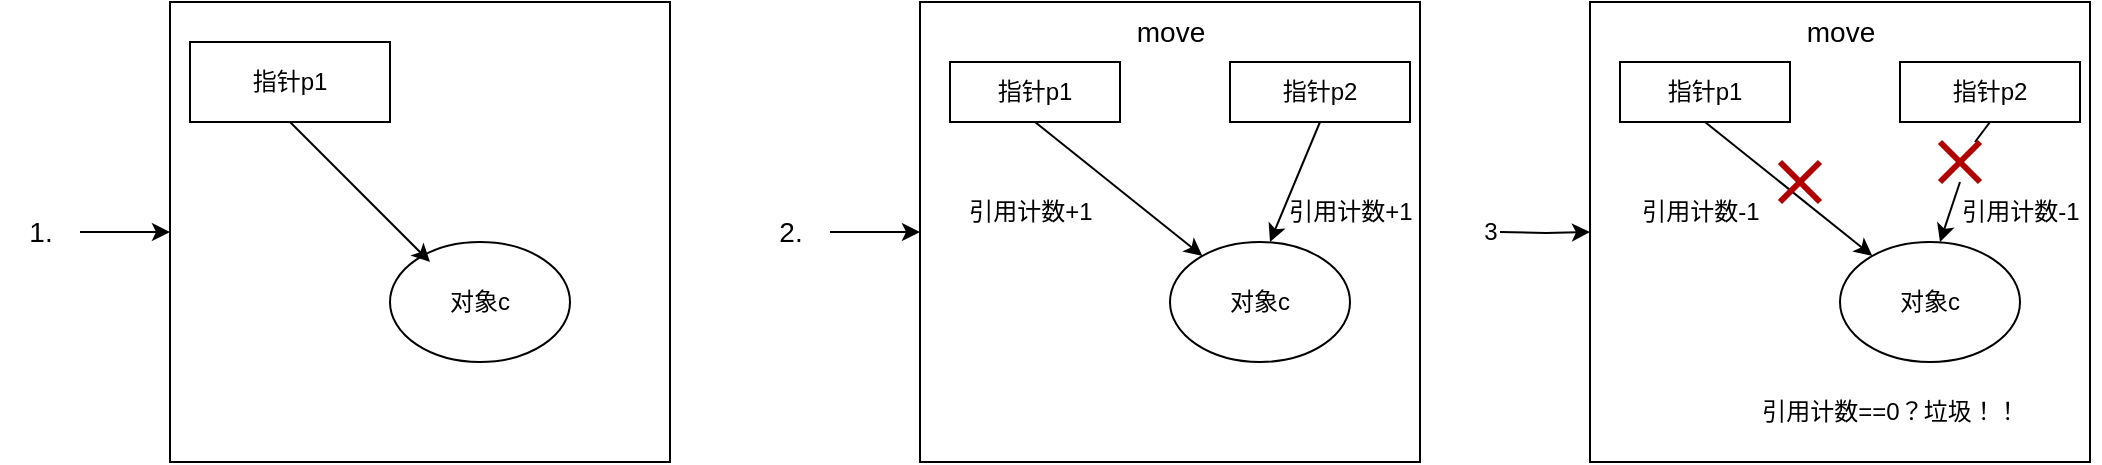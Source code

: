 <mxfile version="20.6.2" type="device"><diagram id="tfnV-z-_17FpVbKoA-kn" name="第 1 页"><mxGraphModel dx="852" dy="515" grid="1" gridSize="10" guides="1" tooltips="1" connect="1" arrows="1" fold="1" page="1" pageScale="1" pageWidth="1390" pageHeight="980" math="0" shadow="0"><root><mxCell id="0"/><mxCell id="1" parent="0"/><mxCell id="gUNltSLNPwHMywg5S9TZ-1" value="" style="rounded=0;whiteSpace=wrap;html=1;" vertex="1" parent="1"><mxGeometry x="175" y="80" width="250" height="230" as="geometry"/></mxCell><mxCell id="gUNltSLNPwHMywg5S9TZ-2" value="对象c" style="ellipse;whiteSpace=wrap;html=1;" vertex="1" parent="1"><mxGeometry x="285" y="200" width="90" height="60" as="geometry"/></mxCell><mxCell id="gUNltSLNPwHMywg5S9TZ-3" value="指针p1" style="rounded=0;whiteSpace=wrap;html=1;" vertex="1" parent="1"><mxGeometry x="185" y="100" width="100" height="40" as="geometry"/></mxCell><mxCell id="gUNltSLNPwHMywg5S9TZ-4" value="" style="endArrow=classic;html=1;rounded=0;exitX=0.5;exitY=1;exitDx=0;exitDy=0;" edge="1" parent="1" source="gUNltSLNPwHMywg5S9TZ-3"><mxGeometry width="50" height="50" relative="1" as="geometry"><mxPoint x="295" y="300" as="sourcePoint"/><mxPoint x="305" y="210" as="targetPoint"/></mxGeometry></mxCell><mxCell id="gUNltSLNPwHMywg5S9TZ-5" value="" style="edgeStyle=orthogonalEdgeStyle;rounded=0;orthogonalLoop=1;jettySize=auto;html=1;fontSize=14;" edge="1" parent="1" source="gUNltSLNPwHMywg5S9TZ-6" target="gUNltSLNPwHMywg5S9TZ-1"><mxGeometry relative="1" as="geometry"/></mxCell><mxCell id="gUNltSLNPwHMywg5S9TZ-6" value="1." style="text;html=1;align=center;verticalAlign=middle;resizable=0;points=[];autosize=1;strokeColor=none;fillColor=none;fontSize=14;" vertex="1" parent="1"><mxGeometry x="90" y="180" width="40" height="30" as="geometry"/></mxCell><mxCell id="gUNltSLNPwHMywg5S9TZ-7" value="" style="rounded=0;whiteSpace=wrap;html=1;" vertex="1" parent="1"><mxGeometry x="550" y="80" width="250" height="230" as="geometry"/></mxCell><mxCell id="gUNltSLNPwHMywg5S9TZ-8" value="对象c" style="ellipse;whiteSpace=wrap;html=1;" vertex="1" parent="1"><mxGeometry x="675" y="200" width="90" height="60" as="geometry"/></mxCell><mxCell id="gUNltSLNPwHMywg5S9TZ-11" value="指针p1" style="rounded=0;whiteSpace=wrap;html=1;" vertex="1" parent="1"><mxGeometry x="565" y="110" width="85" height="30" as="geometry"/></mxCell><mxCell id="gUNltSLNPwHMywg5S9TZ-12" value="" style="endArrow=classic;html=1;rounded=0;exitX=0.5;exitY=1;exitDx=0;exitDy=0;" edge="1" parent="1" source="gUNltSLNPwHMywg5S9TZ-11" target="gUNltSLNPwHMywg5S9TZ-8"><mxGeometry width="50" height="50" relative="1" as="geometry"><mxPoint x="670" y="300" as="sourcePoint"/><mxPoint x="680" y="210" as="targetPoint"/></mxGeometry></mxCell><mxCell id="gUNltSLNPwHMywg5S9TZ-13" value="" style="edgeStyle=orthogonalEdgeStyle;rounded=0;orthogonalLoop=1;jettySize=auto;html=1;fontSize=14;" edge="1" parent="1" source="gUNltSLNPwHMywg5S9TZ-14" target="gUNltSLNPwHMywg5S9TZ-7"><mxGeometry relative="1" as="geometry"/></mxCell><mxCell id="gUNltSLNPwHMywg5S9TZ-14" value="2." style="text;html=1;align=center;verticalAlign=middle;resizable=0;points=[];autosize=1;strokeColor=none;fillColor=none;fontSize=14;" vertex="1" parent="1"><mxGeometry x="465" y="180" width="40" height="30" as="geometry"/></mxCell><mxCell id="gUNltSLNPwHMywg5S9TZ-15" value="指针p2" style="rounded=0;whiteSpace=wrap;html=1;" vertex="1" parent="1"><mxGeometry x="705" y="110" width="90" height="30" as="geometry"/></mxCell><mxCell id="gUNltSLNPwHMywg5S9TZ-16" value="" style="endArrow=classic;html=1;rounded=0;fontSize=14;exitX=0.5;exitY=1;exitDx=0;exitDy=0;" edge="1" parent="1" source="gUNltSLNPwHMywg5S9TZ-15"><mxGeometry width="50" height="50" relative="1" as="geometry"><mxPoint x="385" y="130" as="sourcePoint"/><mxPoint x="725" y="200" as="targetPoint"/></mxGeometry></mxCell><mxCell id="gUNltSLNPwHMywg5S9TZ-19" value="move" style="text;html=1;align=center;verticalAlign=middle;resizable=0;points=[];autosize=1;strokeColor=none;fillColor=none;fontSize=14;" vertex="1" parent="1"><mxGeometry x="645" y="80" width="60" height="30" as="geometry"/></mxCell><mxCell id="gUNltSLNPwHMywg5S9TZ-20" style="edgeStyle=orthogonalEdgeStyle;rounded=0;orthogonalLoop=1;jettySize=auto;html=1;exitX=0.5;exitY=1;exitDx=0;exitDy=0;" edge="1" parent="1" source="gUNltSLNPwHMywg5S9TZ-15" target="gUNltSLNPwHMywg5S9TZ-15"><mxGeometry relative="1" as="geometry"/></mxCell><mxCell id="gUNltSLNPwHMywg5S9TZ-21" value="引用计数+1" style="text;html=1;align=center;verticalAlign=middle;resizable=0;points=[];autosize=1;strokeColor=none;fillColor=none;" vertex="1" parent="1"><mxGeometry x="560" y="170" width="90" height="30" as="geometry"/></mxCell><mxCell id="gUNltSLNPwHMywg5S9TZ-22" value="引用计数+1" style="text;html=1;align=center;verticalAlign=middle;resizable=0;points=[];autosize=1;strokeColor=none;fillColor=none;" vertex="1" parent="1"><mxGeometry x="720" y="170" width="90" height="30" as="geometry"/></mxCell><mxCell id="gUNltSLNPwHMywg5S9TZ-23" value="" style="rounded=0;whiteSpace=wrap;html=1;" vertex="1" parent="1"><mxGeometry x="885" y="80" width="250" height="230" as="geometry"/></mxCell><mxCell id="gUNltSLNPwHMywg5S9TZ-24" value="对象c" style="ellipse;whiteSpace=wrap;html=1;" vertex="1" parent="1"><mxGeometry x="1010" y="200" width="90" height="60" as="geometry"/></mxCell><mxCell id="gUNltSLNPwHMywg5S9TZ-25" value="指针p1" style="rounded=0;whiteSpace=wrap;html=1;" vertex="1" parent="1"><mxGeometry x="900" y="110" width="85" height="30" as="geometry"/></mxCell><mxCell id="gUNltSLNPwHMywg5S9TZ-26" value="" style="endArrow=classic;html=1;rounded=0;exitX=0.5;exitY=1;exitDx=0;exitDy=0;" edge="1" parent="1" source="gUNltSLNPwHMywg5S9TZ-25" target="gUNltSLNPwHMywg5S9TZ-24"><mxGeometry width="50" height="50" relative="1" as="geometry"><mxPoint x="1005" y="300" as="sourcePoint"/><mxPoint x="1015" y="210" as="targetPoint"/></mxGeometry></mxCell><mxCell id="gUNltSLNPwHMywg5S9TZ-27" value="" style="edgeStyle=orthogonalEdgeStyle;rounded=0;orthogonalLoop=1;jettySize=auto;html=1;fontSize=14;" edge="1" parent="1" target="gUNltSLNPwHMywg5S9TZ-23"><mxGeometry relative="1" as="geometry"><mxPoint x="840" y="195" as="sourcePoint"/></mxGeometry></mxCell><mxCell id="gUNltSLNPwHMywg5S9TZ-28" value="指针p2" style="rounded=0;whiteSpace=wrap;html=1;" vertex="1" parent="1"><mxGeometry x="1040" y="110" width="90" height="30" as="geometry"/></mxCell><mxCell id="gUNltSLNPwHMywg5S9TZ-29" value="" style="endArrow=classic;html=1;rounded=0;fontSize=14;exitX=0.5;exitY=1;exitDx=0;exitDy=0;startArrow=none;" edge="1" parent="1" source="gUNltSLNPwHMywg5S9TZ-35"><mxGeometry width="50" height="50" relative="1" as="geometry"><mxPoint x="720" y="130" as="sourcePoint"/><mxPoint x="1060" y="200" as="targetPoint"/></mxGeometry></mxCell><mxCell id="gUNltSLNPwHMywg5S9TZ-30" value="move" style="text;html=1;align=center;verticalAlign=middle;resizable=0;points=[];autosize=1;strokeColor=none;fillColor=none;fontSize=14;" vertex="1" parent="1"><mxGeometry x="980" y="80" width="60" height="30" as="geometry"/></mxCell><mxCell id="gUNltSLNPwHMywg5S9TZ-31" style="edgeStyle=orthogonalEdgeStyle;rounded=0;orthogonalLoop=1;jettySize=auto;html=1;exitX=0.5;exitY=1;exitDx=0;exitDy=0;" edge="1" parent="1" source="gUNltSLNPwHMywg5S9TZ-28" target="gUNltSLNPwHMywg5S9TZ-28"><mxGeometry relative="1" as="geometry"/></mxCell><mxCell id="gUNltSLNPwHMywg5S9TZ-32" value="引用计数-1" style="text;html=1;align=center;verticalAlign=middle;resizable=0;points=[];autosize=1;strokeColor=none;fillColor=none;" vertex="1" parent="1"><mxGeometry x="900" y="170" width="80" height="30" as="geometry"/></mxCell><mxCell id="gUNltSLNPwHMywg5S9TZ-33" value="引用计数-1" style="text;html=1;align=center;verticalAlign=middle;resizable=0;points=[];autosize=1;strokeColor=none;fillColor=none;" vertex="1" parent="1"><mxGeometry x="1060" y="170" width="80" height="30" as="geometry"/></mxCell><mxCell id="gUNltSLNPwHMywg5S9TZ-34" value="3" style="text;html=1;align=center;verticalAlign=middle;resizable=0;points=[];autosize=1;strokeColor=none;fillColor=none;" vertex="1" parent="1"><mxGeometry x="820" y="180" width="30" height="30" as="geometry"/></mxCell><mxCell id="gUNltSLNPwHMywg5S9TZ-36" value="" style="shape=umlDestroy;whiteSpace=wrap;html=1;strokeWidth=3;fontSize=14;fillColor=#e51400;strokeColor=#B20000;fontColor=#ffffff;" vertex="1" parent="1"><mxGeometry x="980" y="160" width="20" height="20" as="geometry"/></mxCell><mxCell id="gUNltSLNPwHMywg5S9TZ-35" value="" style="shape=umlDestroy;whiteSpace=wrap;html=1;strokeWidth=3;fontSize=14;fillColor=#e51400;strokeColor=#B20000;fontColor=#ffffff;" vertex="1" parent="1"><mxGeometry x="1060" y="150" width="20" height="20" as="geometry"/></mxCell><mxCell id="gUNltSLNPwHMywg5S9TZ-38" value="" style="endArrow=none;html=1;rounded=0;fontSize=14;exitX=0.5;exitY=1;exitDx=0;exitDy=0;" edge="1" parent="1" source="gUNltSLNPwHMywg5S9TZ-28" target="gUNltSLNPwHMywg5S9TZ-35"><mxGeometry width="50" height="50" relative="1" as="geometry"><mxPoint x="1085" y="140" as="sourcePoint"/><mxPoint x="1060" y="200" as="targetPoint"/></mxGeometry></mxCell><mxCell id="gUNltSLNPwHMywg5S9TZ-39" value="引用计数==0？垃圾！！" style="text;html=1;align=center;verticalAlign=middle;resizable=0;points=[];autosize=1;strokeColor=none;fillColor=none;" vertex="1" parent="1"><mxGeometry x="960" y="270" width="150" height="30" as="geometry"/></mxCell></root></mxGraphModel></diagram></mxfile>